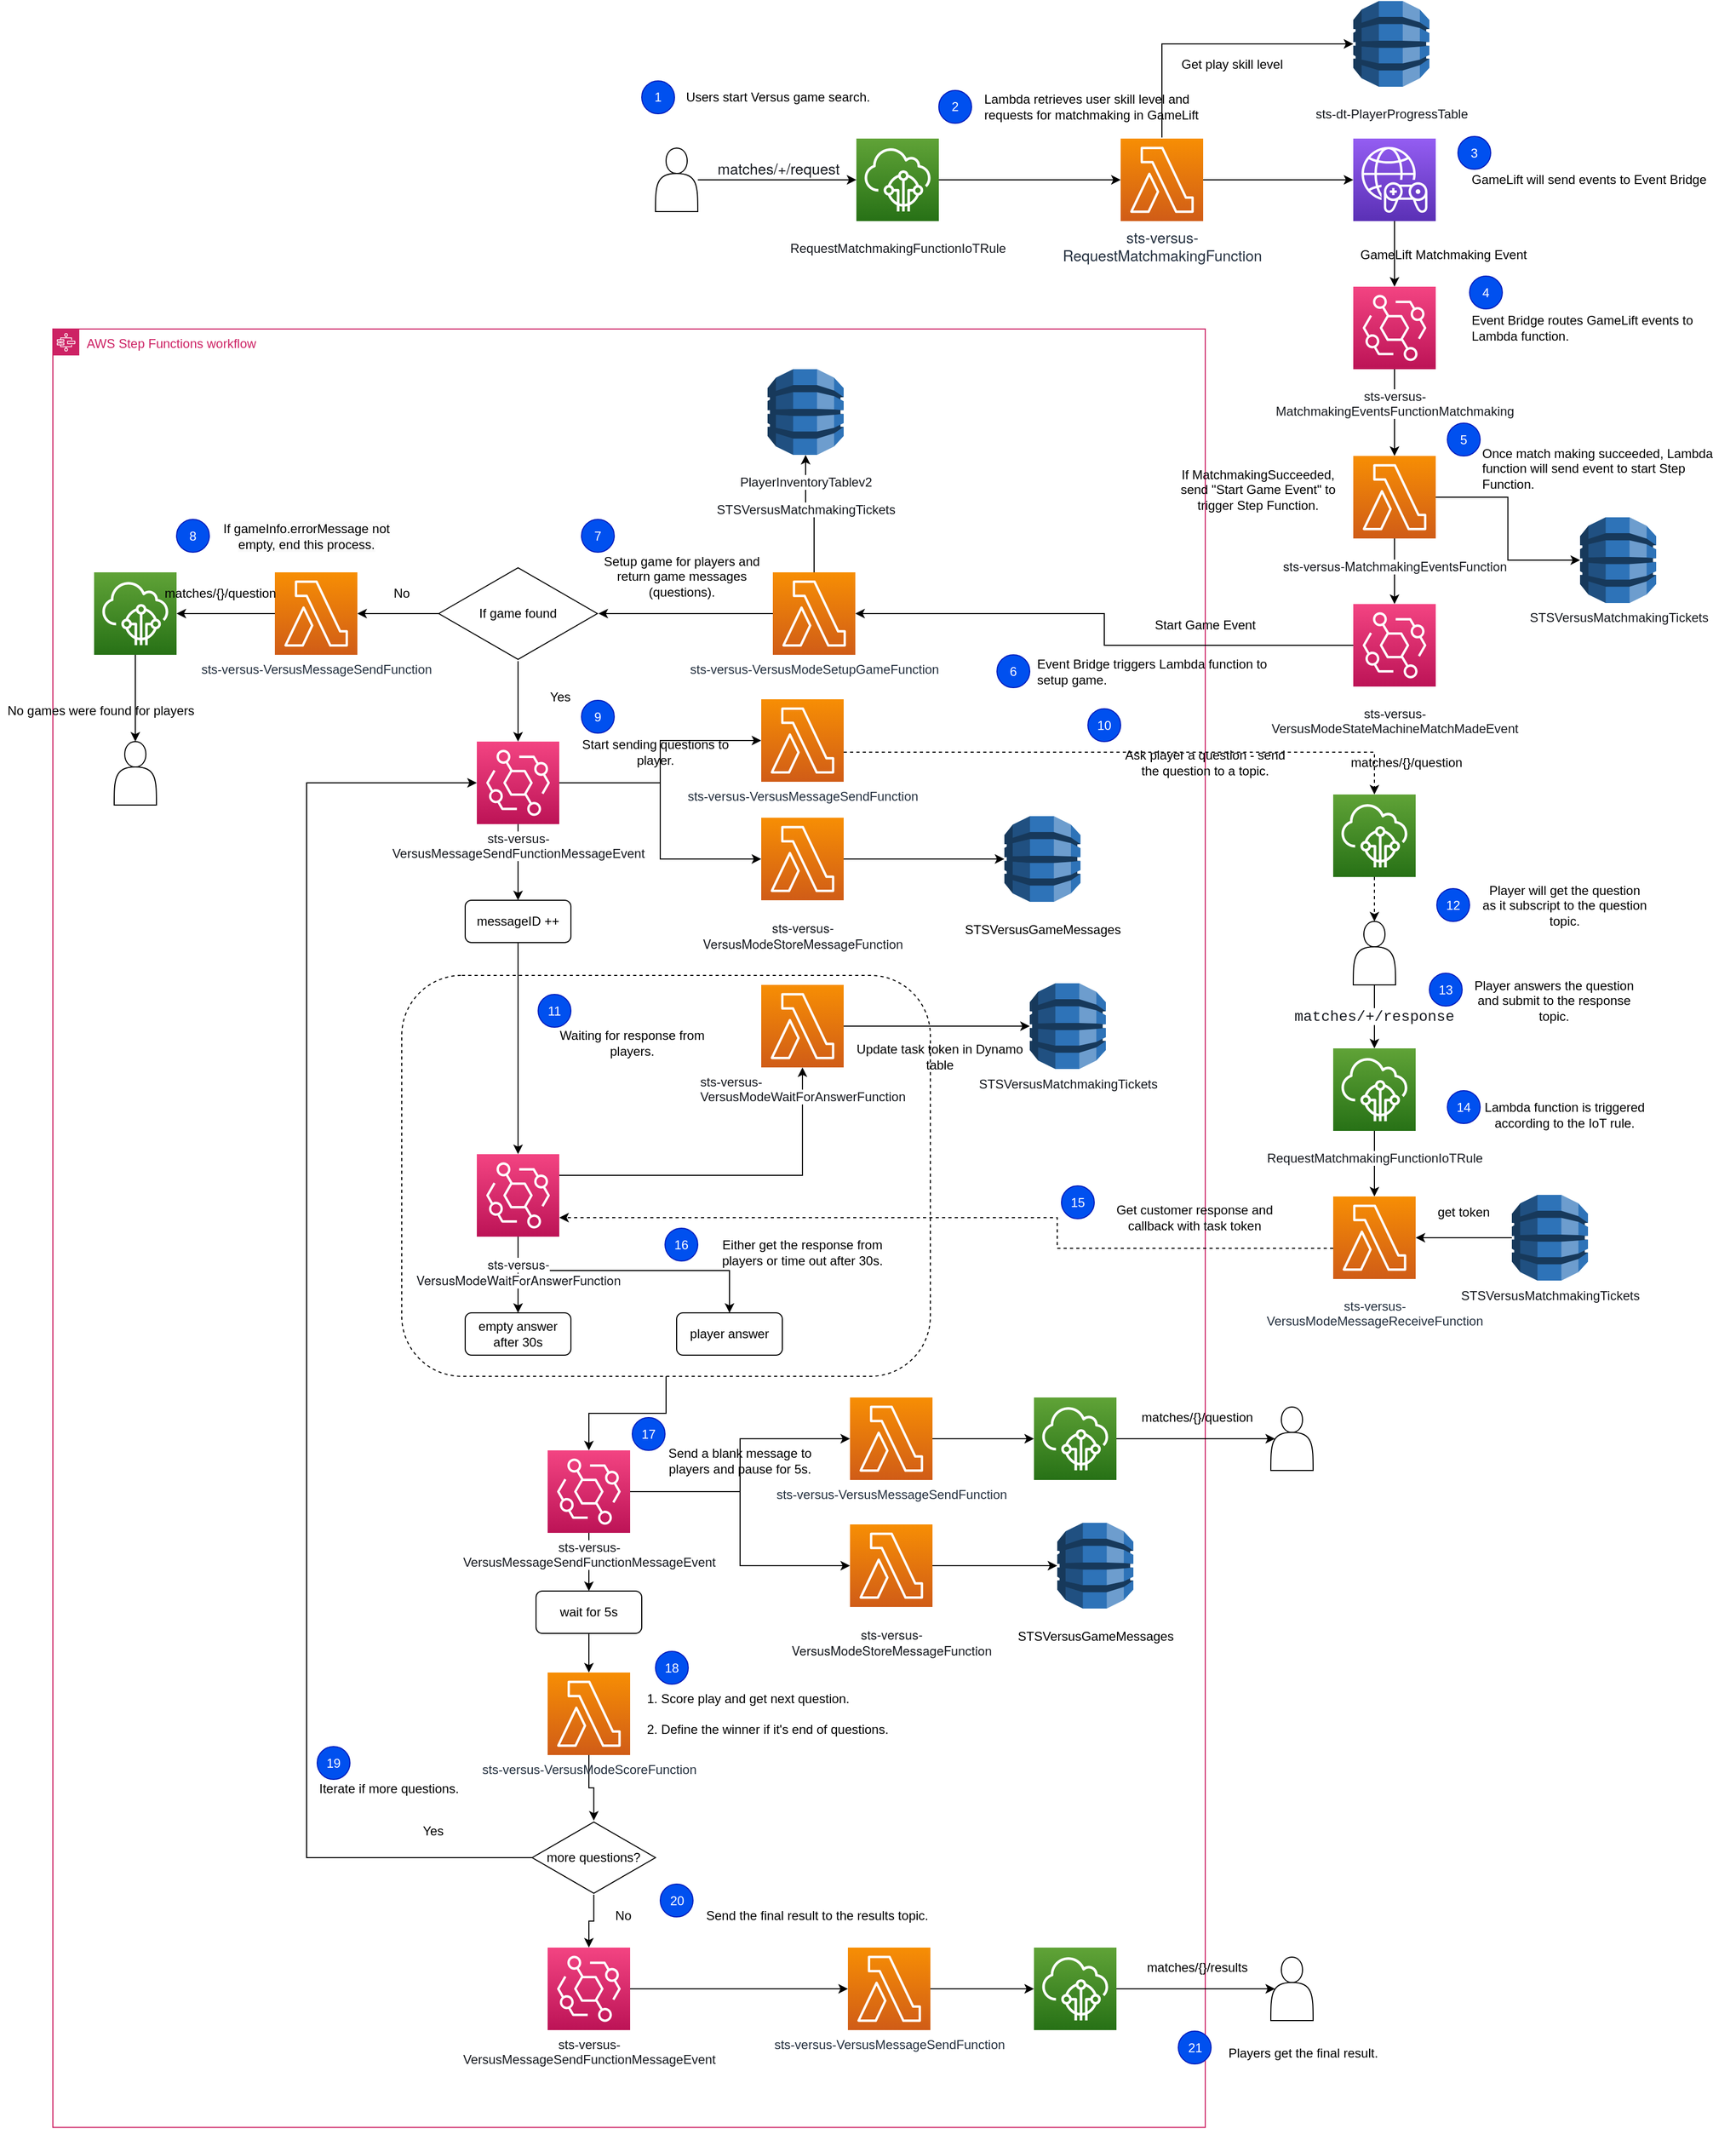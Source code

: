 <mxfile version="21.6.2" type="github">
  <diagram name="Page-1" id="uOr_zUkx91Xk0FfKjDbz">
    <mxGraphModel dx="2226" dy="1869" grid="1" gridSize="10" guides="1" tooltips="1" connect="1" arrows="1" fold="1" page="1" pageScale="1" pageWidth="850" pageHeight="1100" math="0" shadow="0">
      <root>
        <mxCell id="0" />
        <mxCell id="1" parent="0" />
        <mxCell id="zBEEnZxclZa0CEA0O1GA-1" value="AWS Step Functions workflow" style="points=[[0,0],[0.25,0],[0.5,0],[0.75,0],[1,0],[1,0.25],[1,0.5],[1,0.75],[1,1],[0.75,1],[0.5,1],[0.25,1],[0,1],[0,0.75],[0,0.5],[0,0.25]];outlineConnect=0;gradientColor=none;html=1;whiteSpace=wrap;fontSize=12;fontStyle=0;shape=mxgraph.aws4.group;grIcon=mxgraph.aws4.group_aws_step_functions_workflow;strokeColor=#CD2264;fillColor=none;verticalAlign=top;align=left;spacingLeft=30;fontColor=#CD2264;dashed=0;" parent="1" vertex="1">
          <mxGeometry x="-420" y="210" width="1090" height="1700" as="geometry" />
        </mxCell>
        <mxCell id="zBEEnZxclZa0CEA0O1GA-2" style="edgeStyle=orthogonalEdgeStyle;rounded=0;orthogonalLoop=1;jettySize=auto;html=1;" parent="1" source="zBEEnZxclZa0CEA0O1GA-3" target="zBEEnZxclZa0CEA0O1GA-53" edge="1">
          <mxGeometry relative="1" as="geometry" />
        </mxCell>
        <mxCell id="zBEEnZxclZa0CEA0O1GA-3" value="" style="rounded=1;whiteSpace=wrap;html=1;dashed=1;" parent="1" vertex="1">
          <mxGeometry x="-90" y="821" width="500" height="379" as="geometry" />
        </mxCell>
        <mxCell id="zBEEnZxclZa0CEA0O1GA-4" style="edgeStyle=orthogonalEdgeStyle;rounded=0;orthogonalLoop=1;jettySize=auto;html=1;" parent="1" source="zBEEnZxclZa0CEA0O1GA-5" target="zBEEnZxclZa0CEA0O1GA-10" edge="1">
          <mxGeometry relative="1" as="geometry" />
        </mxCell>
        <mxCell id="zBEEnZxclZa0CEA0O1GA-5" value="&lt;p&gt;&lt;span style=&quot;background-color: rgb(255 , 255 , 255)&quot;&gt;&lt;font size=&quot;1&quot; face=&quot;Helvetica&quot;&gt;&lt;span style=&quot;color: rgb(22 , 25 , 31) ; font-size: 12px ; font-style: normal ; font-weight: 400 ; letter-spacing: normal ; text-align: left ; text-indent: 0px ; text-transform: none ; word-spacing: 0px ; white-space: normal ; display: inline ; float: none&quot;&gt;RequestMatchmakingFunctionIoTRule&lt;/span&gt;&lt;/font&gt;&lt;/span&gt;&lt;/p&gt;" style="outlineConnect=0;fontColor=#232F3E;gradientColor=#60A337;gradientDirection=north;fillColor=#277116;strokeColor=#ffffff;dashed=0;verticalLabelPosition=bottom;verticalAlign=top;align=center;html=1;fontSize=12;fontStyle=0;aspect=fixed;shape=mxgraph.aws4.resourceIcon;resIcon=mxgraph.aws4.iot_core;" parent="1" vertex="1">
          <mxGeometry x="340" y="30" width="78" height="78" as="geometry" />
        </mxCell>
        <mxCell id="zBEEnZxclZa0CEA0O1GA-6" style="edgeStyle=orthogonalEdgeStyle;rounded=0;orthogonalLoop=1;jettySize=auto;html=1;" parent="1" source="zBEEnZxclZa0CEA0O1GA-7" target="zBEEnZxclZa0CEA0O1GA-5" edge="1">
          <mxGeometry relative="1" as="geometry" />
        </mxCell>
        <mxCell id="zBEEnZxclZa0CEA0O1GA-7" value="" style="shape=actor;whiteSpace=wrap;html=1;" parent="1" vertex="1">
          <mxGeometry x="150" y="39" width="40" height="60" as="geometry" />
        </mxCell>
        <mxCell id="zBEEnZxclZa0CEA0O1GA-8" style="edgeStyle=orthogonalEdgeStyle;rounded=0;orthogonalLoop=1;jettySize=auto;html=1;" parent="1" source="zBEEnZxclZa0CEA0O1GA-10" target="zBEEnZxclZa0CEA0O1GA-12" edge="1">
          <mxGeometry relative="1" as="geometry" />
        </mxCell>
        <mxCell id="zBEEnZxclZa0CEA0O1GA-9" style="edgeStyle=orthogonalEdgeStyle;rounded=0;orthogonalLoop=1;jettySize=auto;html=1;entryX=0;entryY=0.5;entryDx=0;entryDy=0;entryPerimeter=0;exitX=0.5;exitY=-0.013;exitDx=0;exitDy=0;exitPerimeter=0;" parent="1" source="zBEEnZxclZa0CEA0O1GA-10" target="zBEEnZxclZa0CEA0O1GA-94" edge="1">
          <mxGeometry relative="1" as="geometry" />
        </mxCell>
        <mxCell id="zBEEnZxclZa0CEA0O1GA-10" value="&lt;span style=&quot;box-sizing: border-box ; background-color: rgb(255 , 255 , 255) ; text-decoration: none ; border-spacing: 0px ; caption-side: top ; cursor: auto ; direction: ltr ; display: inline ; empty-cells: show ; font-family: &amp;#34;amazon ember&amp;#34; , &amp;#34;helvetica neue&amp;#34; , &amp;#34;roboto&amp;#34; , &amp;#34;arial&amp;#34; , sans-serif ; font-size: 14px ; font-stretch: normal ; font-style: normal ; font-variant: normal ; font-weight: 400 ; letter-spacing: normal ; list-style: outside none disc ; text-align: left ; text-indent: 0px ; text-shadow: none ; text-transform: none ; transition-property: , , ; visibility: visible ; white-space: normal ; word-spacing: 0px&quot; class=&quot;awsui_link_4c84z_16m2q_93 awsui_variant-secondary_4c84z_16m2q_140 awsui_font-size-body-m_4c84z_16m2q_414&quot;&gt;sts-versus-RequestMatchmakingFunction&lt;/span&gt;" style="outlineConnect=0;fontColor=#232F3E;gradientColor=#F78E04;gradientDirection=north;fillColor=#D05C17;strokeColor=#ffffff;dashed=0;verticalLabelPosition=bottom;verticalAlign=top;align=center;html=1;fontSize=12;fontStyle=0;aspect=fixed;shape=mxgraph.aws4.resourceIcon;resIcon=mxgraph.aws4.lambda;" parent="1" vertex="1">
          <mxGeometry x="590" y="30" width="78" height="78" as="geometry" />
        </mxCell>
        <mxCell id="zBEEnZxclZa0CEA0O1GA-11" style="edgeStyle=orthogonalEdgeStyle;rounded=0;orthogonalLoop=1;jettySize=auto;html=1;" parent="1" source="zBEEnZxclZa0CEA0O1GA-12" target="zBEEnZxclZa0CEA0O1GA-97" edge="1">
          <mxGeometry relative="1" as="geometry" />
        </mxCell>
        <mxCell id="zBEEnZxclZa0CEA0O1GA-12" value="" style="outlineConnect=0;fontColor=#232F3E;gradientColor=#945DF2;gradientDirection=north;fillColor=#5A30B5;strokeColor=#ffffff;dashed=0;verticalLabelPosition=bottom;verticalAlign=top;align=center;html=1;fontSize=12;fontStyle=0;aspect=fixed;shape=mxgraph.aws4.resourceIcon;resIcon=mxgraph.aws4.gamelift;" parent="1" vertex="1">
          <mxGeometry x="810" y="30" width="78" height="78" as="geometry" />
        </mxCell>
        <mxCell id="zBEEnZxclZa0CEA0O1GA-13" value="" style="edgeStyle=orthogonalEdgeStyle;rounded=0;orthogonalLoop=1;jettySize=auto;html=1;" parent="1" source="zBEEnZxclZa0CEA0O1GA-16" target="zBEEnZxclZa0CEA0O1GA-18" edge="1">
          <mxGeometry relative="1" as="geometry" />
        </mxCell>
        <mxCell id="zBEEnZxclZa0CEA0O1GA-14" style="edgeStyle=orthogonalEdgeStyle;rounded=0;orthogonalLoop=1;jettySize=auto;html=1;" parent="1" source="zBEEnZxclZa0CEA0O1GA-16" target="zBEEnZxclZa0CEA0O1GA-22" edge="1">
          <mxGeometry relative="1" as="geometry" />
        </mxCell>
        <mxCell id="zBEEnZxclZa0CEA0O1GA-15" style="edgeStyle=orthogonalEdgeStyle;rounded=0;orthogonalLoop=1;jettySize=auto;html=1;" parent="1" source="zBEEnZxclZa0CEA0O1GA-16" target="zBEEnZxclZa0CEA0O1GA-75" edge="1">
          <mxGeometry relative="1" as="geometry" />
        </mxCell>
        <mxCell id="zBEEnZxclZa0CEA0O1GA-16" value="&lt;span style=&quot;background-color: rgb(255 , 255 , 255)&quot;&gt;&lt;font style=&quot;font-size: 12px&quot; face=&quot;Helvetica&quot;&gt;&lt;span style=&quot;color: rgb(22 , 25 , 31) ; font-style: normal ; font-weight: 400 ; letter-spacing: normal ; text-align: left ; text-indent: 0px ; text-transform: none ; word-spacing: 0px ; white-space: normal ; display: inline ; float: none&quot;&gt;sts-versus-VersusMessageSendFunctionMessageEvent&lt;/span&gt;&lt;/font&gt;&lt;/span&gt;" style="outlineConnect=0;fontColor=#232F3E;gradientColor=#F34482;gradientDirection=north;fillColor=#BC1356;strokeColor=#ffffff;dashed=0;verticalLabelPosition=bottom;verticalAlign=top;align=center;html=1;fontSize=12;fontStyle=0;aspect=fixed;shape=mxgraph.aws4.resourceIcon;resIcon=mxgraph.aws4.eventbridge;" parent="1" vertex="1">
          <mxGeometry x="-19" y="600" width="78" height="78" as="geometry" />
        </mxCell>
        <mxCell id="zBEEnZxclZa0CEA0O1GA-17" style="edgeStyle=orthogonalEdgeStyle;rounded=0;orthogonalLoop=1;jettySize=auto;html=1;dashed=1;" parent="1" source="zBEEnZxclZa0CEA0O1GA-18" target="zBEEnZxclZa0CEA0O1GA-84" edge="1">
          <mxGeometry relative="1" as="geometry">
            <Array as="points">
              <mxPoint x="830" y="610" />
            </Array>
          </mxGeometry>
        </mxCell>
        <mxCell id="zBEEnZxclZa0CEA0O1GA-18" value="sts-versus-VersusMessageSendFunction" style="outlineConnect=0;fontColor=#232F3E;gradientColor=#F78E04;gradientDirection=north;fillColor=#D05C17;strokeColor=#ffffff;dashed=0;verticalLabelPosition=bottom;verticalAlign=top;align=center;html=1;fontSize=12;fontStyle=0;aspect=fixed;shape=mxgraph.aws4.resourceIcon;resIcon=mxgraph.aws4.lambda;" parent="1" vertex="1">
          <mxGeometry x="250" y="560" width="78" height="78" as="geometry" />
        </mxCell>
        <mxCell id="zBEEnZxclZa0CEA0O1GA-19" value="Ask player a question - send the question to a topic." style="text;html=1;strokeColor=none;fillColor=none;align=center;verticalAlign=middle;whiteSpace=wrap;rounded=0;" parent="1" vertex="1">
          <mxGeometry x="590" y="610" width="160" height="20" as="geometry" />
        </mxCell>
        <mxCell id="zBEEnZxclZa0CEA0O1GA-20" value="Setup game for players and return game messages (questions)." style="text;html=1;strokeColor=none;fillColor=none;align=center;verticalAlign=middle;whiteSpace=wrap;rounded=0;" parent="1" vertex="1">
          <mxGeometry x="95" y="434" width="160" height="20" as="geometry" />
        </mxCell>
        <mxCell id="zBEEnZxclZa0CEA0O1GA-21" style="edgeStyle=orthogonalEdgeStyle;rounded=0;orthogonalLoop=1;jettySize=auto;html=1;" parent="1" source="zBEEnZxclZa0CEA0O1GA-22" target="zBEEnZxclZa0CEA0O1GA-26" edge="1">
          <mxGeometry relative="1" as="geometry" />
        </mxCell>
        <mxCell id="zBEEnZxclZa0CEA0O1GA-22" value="messageID ++" style="rounded=1;whiteSpace=wrap;html=1;" parent="1" vertex="1">
          <mxGeometry x="-30" y="750" width="100" height="40" as="geometry" />
        </mxCell>
        <mxCell id="zBEEnZxclZa0CEA0O1GA-23" style="edgeStyle=orthogonalEdgeStyle;rounded=0;orthogonalLoop=1;jettySize=auto;html=1;" parent="1" source="zBEEnZxclZa0CEA0O1GA-26" target="zBEEnZxclZa0CEA0O1GA-28" edge="1">
          <mxGeometry relative="1" as="geometry">
            <Array as="points">
              <mxPoint x="289" y="1010" />
            </Array>
          </mxGeometry>
        </mxCell>
        <mxCell id="zBEEnZxclZa0CEA0O1GA-24" style="edgeStyle=orthogonalEdgeStyle;rounded=0;orthogonalLoop=1;jettySize=auto;html=1;entryX=0.5;entryY=0;entryDx=0;entryDy=0;" parent="1" source="zBEEnZxclZa0CEA0O1GA-26" target="zBEEnZxclZa0CEA0O1GA-49" edge="1">
          <mxGeometry relative="1" as="geometry" />
        </mxCell>
        <mxCell id="zBEEnZxclZa0CEA0O1GA-25" style="edgeStyle=orthogonalEdgeStyle;rounded=0;orthogonalLoop=1;jettySize=auto;html=1;entryX=0.5;entryY=0;entryDx=0;entryDy=0;" parent="1" source="zBEEnZxclZa0CEA0O1GA-26" target="zBEEnZxclZa0CEA0O1GA-48" edge="1">
          <mxGeometry relative="1" as="geometry">
            <Array as="points">
              <mxPoint x="20" y="1100" />
              <mxPoint x="220" y="1100" />
            </Array>
          </mxGeometry>
        </mxCell>
        <mxCell id="zBEEnZxclZa0CEA0O1GA-26" value="&lt;p&gt;&lt;span style=&quot;background-color: rgb(255 , 255 , 255)&quot;&gt;&lt;font style=&quot;font-size: 12px&quot;&gt;&lt;span style=&quot;color: rgb(22 , 25 , 31) ; font-family: &amp;#34;amazon ember&amp;#34; , &amp;#34;helvetica neue&amp;#34; , &amp;#34;roboto&amp;#34; , &amp;#34;arial&amp;#34; , sans-serif ; font-style: normal ; font-weight: 400 ; letter-spacing: normal ; text-align: left ; text-indent: 0px ; text-transform: none ; word-spacing: 0px ; white-space: normal ; display: inline ; float: none&quot;&gt;sts-versus-VersusModeWaitForAnswerFunction&lt;/span&gt;&lt;/font&gt;&lt;/span&gt;&lt;/p&gt;" style="outlineConnect=0;fontColor=#232F3E;gradientColor=#F34482;gradientDirection=north;fillColor=#BC1356;strokeColor=#ffffff;dashed=0;verticalLabelPosition=bottom;verticalAlign=top;align=center;html=1;fontSize=12;fontStyle=0;aspect=fixed;shape=mxgraph.aws4.resourceIcon;resIcon=mxgraph.aws4.eventbridge;" parent="1" vertex="1">
          <mxGeometry x="-19" y="990" width="78" height="78" as="geometry" />
        </mxCell>
        <mxCell id="zBEEnZxclZa0CEA0O1GA-27" style="edgeStyle=orthogonalEdgeStyle;rounded=0;orthogonalLoop=1;jettySize=auto;html=1;entryX=0;entryY=0.5;entryDx=0;entryDy=0;entryPerimeter=0;" parent="1" source="zBEEnZxclZa0CEA0O1GA-28" target="zBEEnZxclZa0CEA0O1GA-87" edge="1">
          <mxGeometry relative="1" as="geometry" />
        </mxCell>
        <mxCell id="zBEEnZxclZa0CEA0O1GA-28" value="&lt;p class=&quot;awsui_root_18wu0_1n6nk_93 awsui_box_18wu0_1n6nk_207 awsui_h3-variant_18wu0_1n6nk_211 awsui_p-horizontal-s_18wu0_1n6nk_612 awsui_p-vertical-n_18wu0_1n6nk_511 awsui_color-default_18wu0_1n6nk_207 awsui_font-size-default_18wu0_1n6nk_223 awsui_font-weight-default_18wu0_1n6nk_263&quot; style=&quot;color: rgb(22 , 25 , 31) ; margin: 0px ; text-decoration: none ; letter-spacing: normal ; font-style: normal ; text-align: left ; text-indent: 0px ; text-transform: none ; word-spacing: 0px ; white-space: normal&quot;&gt;&lt;span style=&quot;background-color: rgb(255 , 255 , 255)&quot;&gt;&lt;font style=&quot;font-size: 12px&quot; face=&quot;Helvetica&quot;&gt;sts-versus-VersusModeWaitForAnswerFunction&lt;/font&gt;&lt;/span&gt;&lt;/p&gt;" style="outlineConnect=0;fontColor=#232F3E;gradientColor=#F78E04;gradientDirection=north;fillColor=#D05C17;strokeColor=#ffffff;dashed=0;verticalLabelPosition=bottom;verticalAlign=top;align=center;html=1;fontSize=12;fontStyle=0;aspect=fixed;shape=mxgraph.aws4.resourceIcon;resIcon=mxgraph.aws4.lambda;" parent="1" vertex="1">
          <mxGeometry x="250" y="830" width="78" height="78" as="geometry" />
        </mxCell>
        <mxCell id="zBEEnZxclZa0CEA0O1GA-29" value="&lt;span style=&quot;color: rgb(22 , 25 , 31) ; font-family: &amp;#34;amazon ember&amp;#34; , &amp;#34;helvetica neue&amp;#34; , &amp;#34;roboto&amp;#34; , &amp;#34;arial&amp;#34; , sans-serif ; font-size: 14px ; font-style: normal ; font-weight: 400 ; letter-spacing: normal ; text-align: left ; text-indent: 0px ; text-transform: none ; word-spacing: 0px ; white-space: nowrap ; background-color: rgb(255 , 255 , 255) ; display: inline ; float: none&quot;&gt;matches/+/request&lt;/span&gt;" style="text;html=1;align=center;verticalAlign=middle;resizable=0;points=[];autosize=1;" parent="1" vertex="1">
          <mxGeometry x="196" y="48" width="140" height="20" as="geometry" />
        </mxCell>
        <mxCell id="zBEEnZxclZa0CEA0O1GA-30" value="If MatchmakingSucceeded, send &quot;Start Game Event&quot; to trigger Step Function." style="text;html=1;strokeColor=none;fillColor=none;align=center;verticalAlign=middle;whiteSpace=wrap;rounded=0;" parent="1" vertex="1">
          <mxGeometry x="640" y="352" width="160" height="20" as="geometry" />
        </mxCell>
        <mxCell id="zBEEnZxclZa0CEA0O1GA-31" style="edgeStyle=orthogonalEdgeStyle;rounded=0;orthogonalLoop=1;jettySize=auto;html=1;" parent="1" source="zBEEnZxclZa0CEA0O1GA-32" target="zBEEnZxclZa0CEA0O1GA-72" edge="1">
          <mxGeometry relative="1" as="geometry" />
        </mxCell>
        <mxCell id="iAxqPEgfbx7Ue0V2KMp6-3" style="edgeStyle=orthogonalEdgeStyle;rounded=0;orthogonalLoop=1;jettySize=auto;html=1;" edge="1" parent="1" source="zBEEnZxclZa0CEA0O1GA-32" target="iAxqPEgfbx7Ue0V2KMp6-2">
          <mxGeometry relative="1" as="geometry" />
        </mxCell>
        <mxCell id="zBEEnZxclZa0CEA0O1GA-32" value="&lt;p&gt;&lt;span style=&quot;background-color: rgb(255 , 255 , 255)&quot;&gt;&lt;font style=&quot;font-size: 12px&quot;&gt;&lt;span style=&quot;color: rgb(22 , 25 , 31) ; font-family: &amp;#34;amazon ember&amp;#34; , &amp;#34;helvetica neue&amp;#34; , &amp;#34;roboto&amp;#34; , &amp;#34;arial&amp;#34; , sans-serif ; font-style: normal ; font-weight: 400 ; letter-spacing: normal ; text-align: left ; text-indent: 0px ; text-transform: none ; word-spacing: 0px ; white-space: nowrap ; display: inline ; float: none&quot;&gt;sts-versus-MatchmakingEventsFunction&lt;/span&gt;&lt;/font&gt;&lt;/span&gt;&lt;/p&gt;" style="outlineConnect=0;fontColor=#232F3E;gradientColor=#F78E04;gradientDirection=north;fillColor=#D05C17;strokeColor=#ffffff;dashed=0;verticalLabelPosition=bottom;verticalAlign=top;align=center;html=1;fontSize=12;fontStyle=0;aspect=fixed;shape=mxgraph.aws4.resourceIcon;resIcon=mxgraph.aws4.lambda;" parent="1" vertex="1">
          <mxGeometry x="810" y="330" width="78" height="78" as="geometry" />
        </mxCell>
        <mxCell id="zBEEnZxclZa0CEA0O1GA-33" style="edgeStyle=orthogonalEdgeStyle;rounded=0;orthogonalLoop=1;jettySize=auto;html=1;entryX=1.007;entryY=0.5;entryDx=0;entryDy=0;entryPerimeter=0;" parent="1" source="zBEEnZxclZa0CEA0O1GA-35" target="zBEEnZxclZa0CEA0O1GA-38" edge="1">
          <mxGeometry relative="1" as="geometry" />
        </mxCell>
        <mxCell id="zBEEnZxclZa0CEA0O1GA-34" style="edgeStyle=orthogonalEdgeStyle;rounded=0;orthogonalLoop=1;jettySize=auto;html=1;" parent="1" source="zBEEnZxclZa0CEA0O1GA-35" target="zBEEnZxclZa0CEA0O1GA-120" edge="1">
          <mxGeometry relative="1" as="geometry" />
        </mxCell>
        <mxCell id="zBEEnZxclZa0CEA0O1GA-35" value="sts-versus-VersusModeSetupGameFunction" style="outlineConnect=0;fontColor=#232F3E;gradientColor=#F78E04;gradientDirection=north;fillColor=#D05C17;strokeColor=#ffffff;dashed=0;verticalLabelPosition=bottom;verticalAlign=top;align=center;html=1;fontSize=12;fontStyle=0;aspect=fixed;shape=mxgraph.aws4.resourceIcon;resIcon=mxgraph.aws4.lambda;" parent="1" vertex="1">
          <mxGeometry x="261" y="440" width="78" height="78" as="geometry" />
        </mxCell>
        <mxCell id="zBEEnZxclZa0CEA0O1GA-36" style="edgeStyle=orthogonalEdgeStyle;rounded=0;orthogonalLoop=1;jettySize=auto;html=1;" parent="1" source="zBEEnZxclZa0CEA0O1GA-38" edge="1">
          <mxGeometry relative="1" as="geometry">
            <mxPoint x="20" y="600" as="targetPoint" />
          </mxGeometry>
        </mxCell>
        <mxCell id="zBEEnZxclZa0CEA0O1GA-37" style="edgeStyle=orthogonalEdgeStyle;rounded=0;orthogonalLoop=1;jettySize=auto;html=1;" parent="1" source="zBEEnZxclZa0CEA0O1GA-38" target="zBEEnZxclZa0CEA0O1GA-102" edge="1">
          <mxGeometry relative="1" as="geometry" />
        </mxCell>
        <mxCell id="zBEEnZxclZa0CEA0O1GA-38" value="If game found" style="html=1;whiteSpace=wrap;aspect=fixed;shape=isoRectangle;" parent="1" vertex="1">
          <mxGeometry x="-55" y="434" width="150" height="90" as="geometry" />
        </mxCell>
        <mxCell id="zBEEnZxclZa0CEA0O1GA-39" style="edgeStyle=orthogonalEdgeStyle;rounded=0;orthogonalLoop=1;jettySize=auto;html=1;" parent="1" source="zBEEnZxclZa0CEA0O1GA-40" target="zBEEnZxclZa0CEA0O1GA-42" edge="1">
          <mxGeometry relative="1" as="geometry" />
        </mxCell>
        <mxCell id="zBEEnZxclZa0CEA0O1GA-40" value="" style="shape=actor;whiteSpace=wrap;html=1;" parent="1" vertex="1">
          <mxGeometry x="810" y="770" width="40" height="60" as="geometry" />
        </mxCell>
        <mxCell id="zBEEnZxclZa0CEA0O1GA-41" style="edgeStyle=orthogonalEdgeStyle;rounded=0;orthogonalLoop=1;jettySize=auto;html=1;" parent="1" source="zBEEnZxclZa0CEA0O1GA-42" target="zBEEnZxclZa0CEA0O1GA-45" edge="1">
          <mxGeometry relative="1" as="geometry" />
        </mxCell>
        <mxCell id="zBEEnZxclZa0CEA0O1GA-42" value="&lt;p&gt;&lt;span style=&quot;background-color: rgb(255 , 255 , 255)&quot;&gt;&lt;font size=&quot;1&quot; face=&quot;Helvetica&quot;&gt;&lt;span style=&quot;color: rgb(22 , 25 , 31) ; font-size: 12px ; font-style: normal ; font-weight: 400 ; letter-spacing: normal ; text-align: left ; text-indent: 0px ; text-transform: none ; word-spacing: 0px ; white-space: normal ; display: inline ; float: none&quot;&gt;RequestMatchmakingFunctionIoTRule&lt;/span&gt;&lt;/font&gt;&lt;/span&gt;&lt;/p&gt;" style="outlineConnect=0;fontColor=#232F3E;gradientColor=#60A337;gradientDirection=north;fillColor=#277116;strokeColor=#ffffff;dashed=0;verticalLabelPosition=bottom;verticalAlign=top;align=center;html=1;fontSize=12;fontStyle=0;aspect=fixed;shape=mxgraph.aws4.resourceIcon;resIcon=mxgraph.aws4.iot_core;" parent="1" vertex="1">
          <mxGeometry x="791" y="890" width="78" height="78" as="geometry" />
        </mxCell>
        <mxCell id="zBEEnZxclZa0CEA0O1GA-43" value="&lt;span style=&quot;color: rgb(22 , 25 , 31) ; font-family: &amp;#34;monaco&amp;#34; , &amp;#34;menlo&amp;#34; , &amp;#34;consolas&amp;#34; , &amp;#34;courier prime&amp;#34; , &amp;#34;courier&amp;#34; , &amp;#34;courier new&amp;#34; , monospace ; font-size: 14px ; font-style: normal ; font-weight: 400 ; letter-spacing: normal ; text-align: left ; text-indent: 0px ; text-transform: none ; word-spacing: 0px ; white-space: normal ; background-color: rgb(255 , 255 , 255) ; display: inline ; float: none&quot;&gt;matches/+/response&lt;/span&gt;" style="text;html=1;strokeColor=none;fillColor=none;align=center;verticalAlign=middle;whiteSpace=wrap;rounded=0;dashed=1;" parent="1" vertex="1">
          <mxGeometry x="750" y="850" width="160" height="20" as="geometry" />
        </mxCell>
        <mxCell id="zBEEnZxclZa0CEA0O1GA-44" style="edgeStyle=orthogonalEdgeStyle;rounded=0;orthogonalLoop=1;jettySize=auto;html=1;dashed=1;" parent="1" source="zBEEnZxclZa0CEA0O1GA-45" target="zBEEnZxclZa0CEA0O1GA-26" edge="1">
          <mxGeometry relative="1" as="geometry">
            <Array as="points">
              <mxPoint x="530" y="1079" />
              <mxPoint x="530" y="1050" />
            </Array>
          </mxGeometry>
        </mxCell>
        <mxCell id="zBEEnZxclZa0CEA0O1GA-45" value="&lt;p&gt;&lt;font style=&quot;font-size: 12px&quot; face=&quot;Helvetica&quot;&gt;&lt;span style=&quot;box-sizing: border-box ; background-color: rgb(255 , 255 , 255) ; border-spacing: 0px ; caption-side: top ; cursor: auto ; direction: ltr ; display: inline ; empty-cells: show ; font-stretch: normal ; font-style: normal ; font-variant: normal ; font-weight: 400 ; letter-spacing: normal ; list-style: outside ; text-align: left ; text-indent: 0px ; text-shadow: none ; text-transform: none ; transition-property: , , ; visibility: visible ; white-space: normal ; word-spacing: 0px&quot; class=&quot;awsui_link_4c84z_16m2q_93 awsui_variant-secondary_4c84z_16m2q_140 awsui_font-size-body-m_4c84z_16m2q_414&quot;&gt;sts-versus-VersusModeMessageReceiveFunction&lt;/span&gt;&lt;/font&gt;&lt;/p&gt;" style="outlineConnect=0;fontColor=#232F3E;gradientColor=#F78E04;gradientDirection=north;fillColor=#D05C17;strokeColor=#ffffff;dashed=0;verticalLabelPosition=bottom;verticalAlign=top;align=center;html=1;fontSize=12;fontStyle=0;aspect=fixed;shape=mxgraph.aws4.resourceIcon;resIcon=mxgraph.aws4.lambda;" parent="1" vertex="1">
          <mxGeometry x="791" y="1030" width="78" height="78" as="geometry" />
        </mxCell>
        <mxCell id="zBEEnZxclZa0CEA0O1GA-46" value="&lt;p&gt;Update task token in Dynamo table&lt;/p&gt;" style="text;html=1;strokeColor=none;fillColor=none;align=center;verticalAlign=middle;whiteSpace=wrap;rounded=0;" parent="1" vertex="1">
          <mxGeometry x="339" y="888" width="160" height="20" as="geometry" />
        </mxCell>
        <mxCell id="zBEEnZxclZa0CEA0O1GA-47" value="Get customer response and callback with task token" style="text;html=1;strokeColor=none;fillColor=none;align=center;verticalAlign=middle;whiteSpace=wrap;rounded=0;" parent="1" vertex="1">
          <mxGeometry x="580" y="1040" width="160" height="20" as="geometry" />
        </mxCell>
        <mxCell id="zBEEnZxclZa0CEA0O1GA-48" value="player answer" style="rounded=1;whiteSpace=wrap;html=1;" parent="1" vertex="1">
          <mxGeometry x="170" y="1140" width="100" height="40" as="geometry" />
        </mxCell>
        <mxCell id="zBEEnZxclZa0CEA0O1GA-49" value="empty answer after 30s" style="rounded=1;whiteSpace=wrap;html=1;" parent="1" vertex="1">
          <mxGeometry x="-30" y="1140" width="100" height="40" as="geometry" />
        </mxCell>
        <mxCell id="zBEEnZxclZa0CEA0O1GA-50" style="edgeStyle=orthogonalEdgeStyle;rounded=0;orthogonalLoop=1;jettySize=auto;html=1;" parent="1" source="zBEEnZxclZa0CEA0O1GA-53" target="zBEEnZxclZa0CEA0O1GA-55" edge="1">
          <mxGeometry relative="1" as="geometry" />
        </mxCell>
        <mxCell id="zBEEnZxclZa0CEA0O1GA-51" style="edgeStyle=orthogonalEdgeStyle;rounded=0;orthogonalLoop=1;jettySize=auto;html=1;entryX=0.5;entryY=0;entryDx=0;entryDy=0;" parent="1" source="zBEEnZxclZa0CEA0O1GA-53" target="zBEEnZxclZa0CEA0O1GA-58" edge="1">
          <mxGeometry relative="1" as="geometry" />
        </mxCell>
        <mxCell id="zBEEnZxclZa0CEA0O1GA-52" style="edgeStyle=orthogonalEdgeStyle;rounded=0;orthogonalLoop=1;jettySize=auto;html=1;" parent="1" source="zBEEnZxclZa0CEA0O1GA-53" target="zBEEnZxclZa0CEA0O1GA-77" edge="1">
          <mxGeometry relative="1" as="geometry" />
        </mxCell>
        <mxCell id="zBEEnZxclZa0CEA0O1GA-53" value="&lt;span style=&quot;background-color: rgb(255 , 255 , 255)&quot;&gt;&lt;font style=&quot;font-size: 12px&quot; face=&quot;Helvetica&quot;&gt;&lt;span style=&quot;color: rgb(22 , 25 , 31) ; font-style: normal ; font-weight: 400 ; letter-spacing: normal ; text-align: left ; text-indent: 0px ; text-transform: none ; word-spacing: 0px ; white-space: normal ; display: inline ; float: none&quot;&gt;sts-versus-VersusMessageSendFunctionMessageEvent&lt;/span&gt;&lt;/font&gt;&lt;/span&gt;" style="outlineConnect=0;fontColor=#232F3E;gradientColor=#F34482;gradientDirection=north;fillColor=#BC1356;strokeColor=#ffffff;dashed=0;verticalLabelPosition=bottom;verticalAlign=top;align=center;html=1;fontSize=12;fontStyle=0;aspect=fixed;shape=mxgraph.aws4.resourceIcon;resIcon=mxgraph.aws4.eventbridge;" parent="1" vertex="1">
          <mxGeometry x="48" y="1270" width="78" height="78" as="geometry" />
        </mxCell>
        <mxCell id="zBEEnZxclZa0CEA0O1GA-54" style="edgeStyle=orthogonalEdgeStyle;rounded=0;orthogonalLoop=1;jettySize=auto;html=1;" parent="1" source="zBEEnZxclZa0CEA0O1GA-55" target="zBEEnZxclZa0CEA0O1GA-80" edge="1">
          <mxGeometry relative="1" as="geometry" />
        </mxCell>
        <mxCell id="zBEEnZxclZa0CEA0O1GA-55" value="sts-versus-VersusMessageSendFunction" style="outlineConnect=0;fontColor=#232F3E;gradientColor=#F78E04;gradientDirection=north;fillColor=#D05C17;strokeColor=#ffffff;dashed=0;verticalLabelPosition=bottom;verticalAlign=top;align=center;html=1;fontSize=12;fontStyle=0;aspect=fixed;shape=mxgraph.aws4.resourceIcon;resIcon=mxgraph.aws4.lambda;" parent="1" vertex="1">
          <mxGeometry x="334" y="1220" width="78" height="78" as="geometry" />
        </mxCell>
        <mxCell id="zBEEnZxclZa0CEA0O1GA-56" value="Send a blank message to players and pause for 5s." style="text;html=1;strokeColor=none;fillColor=none;align=center;verticalAlign=middle;whiteSpace=wrap;rounded=0;" parent="1" vertex="1">
          <mxGeometry x="150" y="1270" width="160" height="20" as="geometry" />
        </mxCell>
        <mxCell id="zBEEnZxclZa0CEA0O1GA-57" style="edgeStyle=orthogonalEdgeStyle;rounded=0;orthogonalLoop=1;jettySize=auto;html=1;" parent="1" source="zBEEnZxclZa0CEA0O1GA-58" target="zBEEnZxclZa0CEA0O1GA-60" edge="1">
          <mxGeometry relative="1" as="geometry" />
        </mxCell>
        <mxCell id="zBEEnZxclZa0CEA0O1GA-58" value="wait for 5s" style="rounded=1;whiteSpace=wrap;html=1;" parent="1" vertex="1">
          <mxGeometry x="37" y="1403" width="100" height="40" as="geometry" />
        </mxCell>
        <mxCell id="zBEEnZxclZa0CEA0O1GA-59" style="edgeStyle=orthogonalEdgeStyle;rounded=0;orthogonalLoop=1;jettySize=auto;html=1;" parent="1" source="zBEEnZxclZa0CEA0O1GA-60" target="zBEEnZxclZa0CEA0O1GA-64" edge="1">
          <mxGeometry relative="1" as="geometry" />
        </mxCell>
        <mxCell id="zBEEnZxclZa0CEA0O1GA-60" value="sts-versus-VersusModeScoreFunction" style="outlineConnect=0;fontColor=#232F3E;gradientColor=#F78E04;gradientDirection=north;fillColor=#D05C17;strokeColor=#ffffff;dashed=0;verticalLabelPosition=bottom;verticalAlign=top;align=center;html=1;fontSize=12;fontStyle=0;aspect=fixed;shape=mxgraph.aws4.resourceIcon;resIcon=mxgraph.aws4.lambda;" parent="1" vertex="1">
          <mxGeometry x="48" y="1480" width="78" height="78" as="geometry" />
        </mxCell>
        <mxCell id="zBEEnZxclZa0CEA0O1GA-61" value="&lt;div align=&quot;left&quot;&gt;1. Score play and get next question.&lt;br&gt;&lt;br&gt;&lt;/div&gt;&lt;div align=&quot;left&quot;&gt;2. Define the winner if it&#39;s end of questions.&lt;/div&gt;" style="text;html=1;strokeColor=none;fillColor=none;align=left;verticalAlign=middle;whiteSpace=wrap;rounded=0;" parent="1" vertex="1">
          <mxGeometry x="140" y="1509" width="240" height="20" as="geometry" />
        </mxCell>
        <mxCell id="zBEEnZxclZa0CEA0O1GA-62" style="edgeStyle=orthogonalEdgeStyle;rounded=0;orthogonalLoop=1;jettySize=auto;html=1;" parent="1" source="zBEEnZxclZa0CEA0O1GA-64" target="zBEEnZxclZa0CEA0O1GA-16" edge="1">
          <mxGeometry relative="1" as="geometry">
            <mxPoint x="-170" y="1010" as="targetPoint" />
            <Array as="points">
              <mxPoint x="-180" y="1655" />
              <mxPoint x="-180" y="639" />
            </Array>
          </mxGeometry>
        </mxCell>
        <mxCell id="zBEEnZxclZa0CEA0O1GA-63" style="edgeStyle=orthogonalEdgeStyle;rounded=0;orthogonalLoop=1;jettySize=auto;html=1;" parent="1" source="zBEEnZxclZa0CEA0O1GA-64" target="zBEEnZxclZa0CEA0O1GA-67" edge="1">
          <mxGeometry relative="1" as="geometry" />
        </mxCell>
        <mxCell id="zBEEnZxclZa0CEA0O1GA-64" value="more questions?" style="html=1;whiteSpace=wrap;aspect=fixed;shape=isoRectangle;" parent="1" vertex="1">
          <mxGeometry x="33.33" y="1620" width="116.67" height="70" as="geometry" />
        </mxCell>
        <mxCell id="zBEEnZxclZa0CEA0O1GA-65" value="Yes" style="text;html=1;strokeColor=none;fillColor=none;align=left;verticalAlign=middle;whiteSpace=wrap;rounded=0;" parent="1" vertex="1">
          <mxGeometry x="-72.5" y="1620" width="52.5" height="20" as="geometry" />
        </mxCell>
        <mxCell id="zBEEnZxclZa0CEA0O1GA-66" style="edgeStyle=orthogonalEdgeStyle;rounded=0;orthogonalLoop=1;jettySize=auto;html=1;" parent="1" source="zBEEnZxclZa0CEA0O1GA-67" target="zBEEnZxclZa0CEA0O1GA-70" edge="1">
          <mxGeometry relative="1" as="geometry" />
        </mxCell>
        <mxCell id="zBEEnZxclZa0CEA0O1GA-67" value="&lt;span style=&quot;background-color: rgb(255 , 255 , 255)&quot;&gt;&lt;font style=&quot;font-size: 12px&quot; face=&quot;Helvetica&quot;&gt;&lt;span style=&quot;color: rgb(22 , 25 , 31) ; font-style: normal ; font-weight: 400 ; letter-spacing: normal ; text-align: left ; text-indent: 0px ; text-transform: none ; word-spacing: 0px ; white-space: normal ; display: inline ; float: none&quot;&gt;sts-versus-VersusMessageSendFunctionMessageEvent&lt;/span&gt;&lt;/font&gt;&lt;/span&gt;" style="outlineConnect=0;fontColor=#232F3E;gradientColor=#F34482;gradientDirection=north;fillColor=#BC1356;strokeColor=#ffffff;dashed=0;verticalLabelPosition=bottom;verticalAlign=top;align=center;html=1;fontSize=12;fontStyle=0;aspect=fixed;shape=mxgraph.aws4.resourceIcon;resIcon=mxgraph.aws4.eventbridge;" parent="1" vertex="1">
          <mxGeometry x="48" y="1740" width="78" height="78" as="geometry" />
        </mxCell>
        <mxCell id="zBEEnZxclZa0CEA0O1GA-68" value="No" style="text;html=1;strokeColor=none;fillColor=none;align=left;verticalAlign=middle;whiteSpace=wrap;rounded=0;" parent="1" vertex="1">
          <mxGeometry x="110" y="1700" width="52.5" height="20" as="geometry" />
        </mxCell>
        <mxCell id="zBEEnZxclZa0CEA0O1GA-69" style="edgeStyle=orthogonalEdgeStyle;rounded=0;orthogonalLoop=1;jettySize=auto;html=1;" parent="1" source="zBEEnZxclZa0CEA0O1GA-70" target="zBEEnZxclZa0CEA0O1GA-92" edge="1">
          <mxGeometry relative="1" as="geometry" />
        </mxCell>
        <mxCell id="zBEEnZxclZa0CEA0O1GA-70" value="sts-versus-VersusMessageSendFunction" style="outlineConnect=0;fontColor=#232F3E;gradientColor=#F78E04;gradientDirection=north;fillColor=#D05C17;strokeColor=#ffffff;dashed=0;verticalLabelPosition=bottom;verticalAlign=top;align=center;html=1;fontSize=12;fontStyle=0;aspect=fixed;shape=mxgraph.aws4.resourceIcon;resIcon=mxgraph.aws4.lambda;" parent="1" vertex="1">
          <mxGeometry x="332" y="1740" width="78" height="78" as="geometry" />
        </mxCell>
        <mxCell id="zBEEnZxclZa0CEA0O1GA-71" style="edgeStyle=orthogonalEdgeStyle;rounded=0;orthogonalLoop=1;jettySize=auto;html=1;" parent="1" source="zBEEnZxclZa0CEA0O1GA-72" target="zBEEnZxclZa0CEA0O1GA-35" edge="1">
          <mxGeometry relative="1" as="geometry" />
        </mxCell>
        <mxCell id="zBEEnZxclZa0CEA0O1GA-72" value="&lt;p&gt;&lt;font style=&quot;font-size: 12px&quot; face=&quot;Helvetica&quot;&gt;&lt;span style=&quot;color: rgb(22 , 25 , 31) ; font-style: normal ; font-weight: 400 ; letter-spacing: normal ; text-align: left ; text-indent: 0px ; text-transform: none ; word-spacing: 0px ; white-space: normal ; background-color: rgb(255 , 255 , 255) ; display: inline ; float: none&quot;&gt;sts-versus-VersusModeStateMachineMatchMadeEvent&lt;/span&gt;&lt;/font&gt;&lt;/p&gt;" style="outlineConnect=0;fontColor=#232F3E;gradientColor=#F34482;gradientDirection=north;fillColor=#BC1356;strokeColor=#ffffff;dashed=0;verticalLabelPosition=bottom;verticalAlign=top;align=center;html=1;fontSize=12;fontStyle=0;aspect=fixed;shape=mxgraph.aws4.resourceIcon;resIcon=mxgraph.aws4.eventbridge;" parent="1" vertex="1">
          <mxGeometry x="810" y="470" width="78" height="78" as="geometry" />
        </mxCell>
        <mxCell id="zBEEnZxclZa0CEA0O1GA-73" value="Start Game Event" style="text;html=1;strokeColor=none;fillColor=none;align=center;verticalAlign=middle;whiteSpace=wrap;rounded=0;" parent="1" vertex="1">
          <mxGeometry x="590" y="480" width="160" height="20" as="geometry" />
        </mxCell>
        <mxCell id="zBEEnZxclZa0CEA0O1GA-74" style="edgeStyle=orthogonalEdgeStyle;rounded=0;orthogonalLoop=1;jettySize=auto;html=1;" parent="1" source="zBEEnZxclZa0CEA0O1GA-75" target="zBEEnZxclZa0CEA0O1GA-86" edge="1">
          <mxGeometry relative="1" as="geometry" />
        </mxCell>
        <mxCell id="zBEEnZxclZa0CEA0O1GA-75" value="&lt;p&gt;&lt;font style=&quot;font-size: 12px&quot;&gt;&lt;span style=&quot;color: rgb(22 , 25 , 31) ; font-family: &amp;#34;amazon ember&amp;#34; , &amp;#34;helvetica neue&amp;#34; , &amp;#34;roboto&amp;#34; , &amp;#34;arial&amp;#34; , sans-serif ; font-style: normal ; font-weight: 400 ; letter-spacing: normal ; text-align: left ; text-indent: 0px ; text-transform: none ; word-spacing: 0px ; white-space: normal ; background-color: rgb(255 , 255 , 255) ; display: inline ; float: none&quot;&gt;sts-versus-VersusModeStoreMessageFunction&lt;/span&gt;&lt;/font&gt;&lt;/p&gt;" style="outlineConnect=0;fontColor=#232F3E;gradientColor=#F78E04;gradientDirection=north;fillColor=#D05C17;strokeColor=#ffffff;dashed=0;verticalLabelPosition=bottom;verticalAlign=top;align=center;html=1;fontSize=12;fontStyle=0;aspect=fixed;shape=mxgraph.aws4.resourceIcon;resIcon=mxgraph.aws4.lambda;" parent="1" vertex="1">
          <mxGeometry x="250" y="672" width="78" height="78" as="geometry" />
        </mxCell>
        <mxCell id="zBEEnZxclZa0CEA0O1GA-76" style="edgeStyle=orthogonalEdgeStyle;rounded=0;orthogonalLoop=1;jettySize=auto;html=1;entryX=0;entryY=0.5;entryDx=0;entryDy=0;entryPerimeter=0;" parent="1" source="zBEEnZxclZa0CEA0O1GA-77" target="zBEEnZxclZa0CEA0O1GA-78" edge="1">
          <mxGeometry relative="1" as="geometry" />
        </mxCell>
        <mxCell id="zBEEnZxclZa0CEA0O1GA-77" value="&lt;p&gt;&lt;font style=&quot;font-size: 12px&quot;&gt;&lt;span style=&quot;color: rgb(22 , 25 , 31) ; font-family: &amp;#34;amazon ember&amp;#34; , &amp;#34;helvetica neue&amp;#34; , &amp;#34;roboto&amp;#34; , &amp;#34;arial&amp;#34; , sans-serif ; font-style: normal ; font-weight: 400 ; letter-spacing: normal ; text-align: left ; text-indent: 0px ; text-transform: none ; word-spacing: 0px ; white-space: normal ; background-color: rgb(255 , 255 , 255) ; display: inline ; float: none&quot;&gt;sts-versus-VersusModeStoreMessageFunction&lt;/span&gt;&lt;/font&gt;&lt;/p&gt;" style="outlineConnect=0;fontColor=#232F3E;gradientColor=#F78E04;gradientDirection=north;fillColor=#D05C17;strokeColor=#ffffff;dashed=0;verticalLabelPosition=bottom;verticalAlign=top;align=center;html=1;fontSize=12;fontStyle=0;aspect=fixed;shape=mxgraph.aws4.resourceIcon;resIcon=mxgraph.aws4.lambda;" parent="1" vertex="1">
          <mxGeometry x="334" y="1340" width="78" height="78" as="geometry" />
        </mxCell>
        <mxCell id="zBEEnZxclZa0CEA0O1GA-78" value="&lt;p&gt;&lt;span style=&quot;background-color: rgb(255 , 255 , 255)&quot;&gt;&lt;font style=&quot;font-size: 12px&quot; face=&quot;Helvetica&quot;&gt;&lt;span style=&quot;font-style: normal ; font-weight: 400 ; letter-spacing: normal ; text-align: left ; text-indent: 0px ; text-transform: none ; word-spacing: 0px ; white-space: normal ; display: inline ; float: none&quot;&gt;STSVersusGameMessages&lt;/span&gt;&lt;/font&gt;&lt;/span&gt;&lt;/p&gt;" style="outlineConnect=0;dashed=0;verticalLabelPosition=bottom;verticalAlign=top;align=center;html=1;shape=mxgraph.aws3.dynamo_db;fillColor=#2E73B8;gradientColor=none;" parent="1" vertex="1">
          <mxGeometry x="530" y="1338.5" width="72" height="81" as="geometry" />
        </mxCell>
        <mxCell id="zBEEnZxclZa0CEA0O1GA-79" style="edgeStyle=orthogonalEdgeStyle;rounded=0;orthogonalLoop=1;jettySize=auto;html=1;entryX=0.1;entryY=0.5;entryDx=0;entryDy=0;entryPerimeter=0;" parent="1" source="zBEEnZxclZa0CEA0O1GA-80" target="zBEEnZxclZa0CEA0O1GA-81" edge="1">
          <mxGeometry relative="1" as="geometry" />
        </mxCell>
        <mxCell id="zBEEnZxclZa0CEA0O1GA-80" value="" style="outlineConnect=0;fontColor=#232F3E;gradientColor=#60A337;gradientDirection=north;fillColor=#277116;strokeColor=#ffffff;dashed=0;verticalLabelPosition=bottom;verticalAlign=top;align=center;html=1;fontSize=12;fontStyle=0;aspect=fixed;shape=mxgraph.aws4.resourceIcon;resIcon=mxgraph.aws4.iot_core;" parent="1" vertex="1">
          <mxGeometry x="508" y="1220" width="78" height="78" as="geometry" />
        </mxCell>
        <mxCell id="zBEEnZxclZa0CEA0O1GA-81" value="" style="shape=actor;whiteSpace=wrap;html=1;" parent="1" vertex="1">
          <mxGeometry x="732" y="1229" width="40" height="60" as="geometry" />
        </mxCell>
        <mxCell id="zBEEnZxclZa0CEA0O1GA-82" value="matches/{}/question" style="text;html=1;align=center;verticalAlign=middle;resizable=0;points=[];autosize=1;" parent="1" vertex="1">
          <mxGeometry x="800" y="610" width="120" height="20" as="geometry" />
        </mxCell>
        <mxCell id="zBEEnZxclZa0CEA0O1GA-83" style="edgeStyle=orthogonalEdgeStyle;rounded=0;orthogonalLoop=1;jettySize=auto;html=1;entryX=0.5;entryY=0;entryDx=0;entryDy=0;dashed=1;" parent="1" source="zBEEnZxclZa0CEA0O1GA-84" target="zBEEnZxclZa0CEA0O1GA-40" edge="1">
          <mxGeometry relative="1" as="geometry" />
        </mxCell>
        <mxCell id="zBEEnZxclZa0CEA0O1GA-84" value="" style="outlineConnect=0;fontColor=#232F3E;gradientColor=#60A337;gradientDirection=north;fillColor=#277116;strokeColor=#ffffff;dashed=0;verticalLabelPosition=bottom;verticalAlign=top;align=center;html=1;fontSize=12;fontStyle=0;aspect=fixed;shape=mxgraph.aws4.resourceIcon;resIcon=mxgraph.aws4.iot_core;" parent="1" vertex="1">
          <mxGeometry x="791" y="650" width="78" height="78" as="geometry" />
        </mxCell>
        <mxCell id="zBEEnZxclZa0CEA0O1GA-85" value="matches/{}/question" style="text;html=1;align=center;verticalAlign=middle;resizable=0;points=[];autosize=1;" parent="1" vertex="1">
          <mxGeometry x="602" y="1229" width="120" height="20" as="geometry" />
        </mxCell>
        <mxCell id="zBEEnZxclZa0CEA0O1GA-86" value="&lt;p&gt;&lt;span style=&quot;background-color: rgb(255 , 255 , 255)&quot;&gt;&lt;font style=&quot;font-size: 12px&quot; face=&quot;Helvetica&quot;&gt;&lt;span style=&quot;font-style: normal ; font-weight: 400 ; letter-spacing: normal ; text-align: left ; text-indent: 0px ; text-transform: none ; word-spacing: 0px ; white-space: normal ; display: inline ; float: none&quot;&gt;STSVersusGameMessages&lt;/span&gt;&lt;/font&gt;&lt;/span&gt;&lt;/p&gt;" style="outlineConnect=0;dashed=0;verticalLabelPosition=bottom;verticalAlign=top;align=center;html=1;shape=mxgraph.aws3.dynamo_db;fillColor=#2E73B8;gradientColor=none;" parent="1" vertex="1">
          <mxGeometry x="480" y="670.5" width="72" height="81" as="geometry" />
        </mxCell>
        <mxCell id="zBEEnZxclZa0CEA0O1GA-87" value="&lt;span style=&quot;background-color: rgb(255 , 255 , 255)&quot;&gt;&lt;font size=&quot;1&quot;&gt;&lt;span style=&quot;color: rgb(22 , 25 , 31) ; font-size: 12px ; font-style: normal ; font-weight: 400 ; letter-spacing: normal ; text-align: left ; text-indent: 0px ; text-transform: none ; word-spacing: 0px ; white-space: normal ; display: inline ; float: none&quot;&gt;STSVersusMatchmakingTickets&lt;/span&gt;&lt;/font&gt;&lt;/span&gt;" style="outlineConnect=0;dashed=0;verticalLabelPosition=bottom;verticalAlign=top;align=center;html=1;shape=mxgraph.aws3.dynamo_db;fillColor=#2E73B8;gradientColor=none;" parent="1" vertex="1">
          <mxGeometry x="504" y="828.5" width="72" height="81" as="geometry" />
        </mxCell>
        <mxCell id="zBEEnZxclZa0CEA0O1GA-88" style="edgeStyle=orthogonalEdgeStyle;rounded=0;orthogonalLoop=1;jettySize=auto;html=1;" parent="1" source="zBEEnZxclZa0CEA0O1GA-89" target="zBEEnZxclZa0CEA0O1GA-45" edge="1">
          <mxGeometry relative="1" as="geometry" />
        </mxCell>
        <mxCell id="zBEEnZxclZa0CEA0O1GA-89" value="&lt;span style=&quot;background-color: rgb(255 , 255 , 255)&quot;&gt;&lt;font size=&quot;1&quot;&gt;&lt;span style=&quot;color: rgb(22 , 25 , 31) ; font-size: 12px ; font-style: normal ; font-weight: 400 ; letter-spacing: normal ; text-align: left ; text-indent: 0px ; text-transform: none ; word-spacing: 0px ; white-space: normal ; display: inline ; float: none&quot;&gt;STSVersusMatchmakingTickets&lt;/span&gt;&lt;/font&gt;&lt;/span&gt;" style="outlineConnect=0;dashed=0;verticalLabelPosition=bottom;verticalAlign=top;align=center;html=1;shape=mxgraph.aws3.dynamo_db;fillColor=#2E73B8;gradientColor=none;" parent="1" vertex="1">
          <mxGeometry x="960" y="1028.5" width="72" height="81" as="geometry" />
        </mxCell>
        <mxCell id="zBEEnZxclZa0CEA0O1GA-90" value="matches/{}/results" style="text;html=1;align=center;verticalAlign=middle;resizable=0;points=[];autosize=1;" parent="1" vertex="1">
          <mxGeometry x="607" y="1749" width="110" height="20" as="geometry" />
        </mxCell>
        <mxCell id="zBEEnZxclZa0CEA0O1GA-91" style="edgeStyle=orthogonalEdgeStyle;rounded=0;orthogonalLoop=1;jettySize=auto;html=1;entryX=0.1;entryY=0.5;entryDx=0;entryDy=0;entryPerimeter=0;" parent="1" source="zBEEnZxclZa0CEA0O1GA-92" target="zBEEnZxclZa0CEA0O1GA-93" edge="1">
          <mxGeometry relative="1" as="geometry" />
        </mxCell>
        <mxCell id="zBEEnZxclZa0CEA0O1GA-92" value="" style="outlineConnect=0;fontColor=#232F3E;gradientColor=#60A337;gradientDirection=north;fillColor=#277116;strokeColor=#ffffff;dashed=0;verticalLabelPosition=bottom;verticalAlign=top;align=center;html=1;fontSize=12;fontStyle=0;aspect=fixed;shape=mxgraph.aws4.resourceIcon;resIcon=mxgraph.aws4.iot_core;" parent="1" vertex="1">
          <mxGeometry x="508" y="1740" width="78" height="78" as="geometry" />
        </mxCell>
        <mxCell id="zBEEnZxclZa0CEA0O1GA-93" value="" style="shape=actor;whiteSpace=wrap;html=1;" parent="1" vertex="1">
          <mxGeometry x="732" y="1749" width="40" height="60" as="geometry" />
        </mxCell>
        <mxCell id="zBEEnZxclZa0CEA0O1GA-94" value="&lt;p&gt;&lt;font style=&quot;font-size: 12px&quot; face=&quot;Helvetica&quot;&gt;&lt;span style=&quot;color: rgb(22 , 25 , 31) ; font-style: normal ; font-weight: 400 ; letter-spacing: normal ; text-align: left ; text-indent: 0px ; text-transform: none ; word-spacing: 0px ; white-space: nowrap ; background-color: rgb(255 , 255 , 255) ; display: inline ; float: none&quot;&gt;sts-dt-PlayerProgressTable&lt;/span&gt;&lt;/font&gt;&lt;/p&gt;" style="outlineConnect=0;dashed=0;verticalLabelPosition=bottom;verticalAlign=top;align=center;html=1;shape=mxgraph.aws3.dynamo_db;fillColor=#2E73B8;gradientColor=none;" parent="1" vertex="1">
          <mxGeometry x="810" y="-100" width="72" height="81" as="geometry" />
        </mxCell>
        <mxCell id="zBEEnZxclZa0CEA0O1GA-95" value="Get play skill level" style="text;html=1;align=center;verticalAlign=middle;resizable=0;points=[];autosize=1;" parent="1" vertex="1">
          <mxGeometry x="640" y="-50" width="110" height="20" as="geometry" />
        </mxCell>
        <mxCell id="zBEEnZxclZa0CEA0O1GA-96" style="edgeStyle=orthogonalEdgeStyle;rounded=0;orthogonalLoop=1;jettySize=auto;html=1;" parent="1" source="zBEEnZxclZa0CEA0O1GA-97" target="zBEEnZxclZa0CEA0O1GA-32" edge="1">
          <mxGeometry relative="1" as="geometry" />
        </mxCell>
        <mxCell id="zBEEnZxclZa0CEA0O1GA-97" value="&lt;p&gt;&lt;span style=&quot;background-color: rgb(255 , 255 , 255)&quot;&gt;&lt;font style=&quot;font-size: 12px&quot; face=&quot;Helvetica&quot;&gt;&lt;span style=&quot;color: rgb(22 , 25 , 31) ; font-style: normal ; font-weight: 400 ; letter-spacing: normal ; text-align: left ; text-indent: 0px ; text-transform: none ; word-spacing: 0px ; white-space: normal ; display: inline ; float: none&quot;&gt;sts-versus-MatchmakingEventsFunctionMatchmaking&lt;/span&gt;&lt;/font&gt;&lt;/span&gt;&lt;/p&gt;" style="outlineConnect=0;fontColor=#232F3E;gradientColor=#F34482;gradientDirection=north;fillColor=#BC1356;strokeColor=#ffffff;dashed=0;verticalLabelPosition=bottom;verticalAlign=top;align=center;html=1;fontSize=12;fontStyle=0;aspect=fixed;shape=mxgraph.aws4.resourceIcon;resIcon=mxgraph.aws4.eventbridge;" parent="1" vertex="1">
          <mxGeometry x="810" y="170" width="78" height="78" as="geometry" />
        </mxCell>
        <mxCell id="zBEEnZxclZa0CEA0O1GA-98" value="GameLift Matchmaking Event" style="text;html=1;align=center;verticalAlign=middle;resizable=0;points=[];autosize=1;" parent="1" vertex="1">
          <mxGeometry x="810" y="130" width="170" height="20" as="geometry" />
        </mxCell>
        <mxCell id="zBEEnZxclZa0CEA0O1GA-99" value="Yes" style="text;html=1;strokeColor=none;fillColor=none;align=center;verticalAlign=middle;whiteSpace=wrap;rounded=0;" parent="1" vertex="1">
          <mxGeometry x="25" y="548" width="70" height="20" as="geometry" />
        </mxCell>
        <mxCell id="zBEEnZxclZa0CEA0O1GA-100" value="No" style="text;html=1;strokeColor=none;fillColor=none;align=center;verticalAlign=middle;whiteSpace=wrap;rounded=0;" parent="1" vertex="1">
          <mxGeometry x="-125" y="450" width="70" height="20" as="geometry" />
        </mxCell>
        <mxCell id="zBEEnZxclZa0CEA0O1GA-101" style="edgeStyle=orthogonalEdgeStyle;rounded=0;orthogonalLoop=1;jettySize=auto;html=1;" parent="1" source="zBEEnZxclZa0CEA0O1GA-102" target="zBEEnZxclZa0CEA0O1GA-105" edge="1">
          <mxGeometry relative="1" as="geometry" />
        </mxCell>
        <mxCell id="zBEEnZxclZa0CEA0O1GA-102" value="sts-versus-VersusMessageSendFunction" style="outlineConnect=0;fontColor=#232F3E;gradientColor=#F78E04;gradientDirection=north;fillColor=#D05C17;strokeColor=#ffffff;dashed=0;verticalLabelPosition=bottom;verticalAlign=top;align=center;html=1;fontSize=12;fontStyle=0;aspect=fixed;shape=mxgraph.aws4.resourceIcon;resIcon=mxgraph.aws4.lambda;" parent="1" vertex="1">
          <mxGeometry x="-210" y="440" width="78" height="78" as="geometry" />
        </mxCell>
        <mxCell id="zBEEnZxclZa0CEA0O1GA-103" value="" style="shape=actor;whiteSpace=wrap;html=1;" parent="1" vertex="1">
          <mxGeometry x="-362" y="600" width="40" height="60" as="geometry" />
        </mxCell>
        <mxCell id="zBEEnZxclZa0CEA0O1GA-104" style="edgeStyle=orthogonalEdgeStyle;rounded=0;orthogonalLoop=1;jettySize=auto;html=1;entryX=0.5;entryY=0;entryDx=0;entryDy=0;" parent="1" source="zBEEnZxclZa0CEA0O1GA-105" target="zBEEnZxclZa0CEA0O1GA-103" edge="1">
          <mxGeometry relative="1" as="geometry" />
        </mxCell>
        <mxCell id="zBEEnZxclZa0CEA0O1GA-105" value="" style="outlineConnect=0;fontColor=#232F3E;gradientColor=#60A337;gradientDirection=north;fillColor=#277116;strokeColor=#ffffff;dashed=0;verticalLabelPosition=bottom;verticalAlign=top;align=center;html=1;fontSize=12;fontStyle=0;aspect=fixed;shape=mxgraph.aws4.resourceIcon;resIcon=mxgraph.aws4.iot_core;" parent="1" vertex="1">
          <mxGeometry x="-381" y="440" width="78" height="78" as="geometry" />
        </mxCell>
        <mxCell id="zBEEnZxclZa0CEA0O1GA-106" value="matches/{}/question" style="text;html=1;align=center;verticalAlign=middle;resizable=0;points=[];autosize=1;" parent="1" vertex="1">
          <mxGeometry x="-322" y="450" width="120" height="20" as="geometry" />
        </mxCell>
        <mxCell id="zBEEnZxclZa0CEA0O1GA-107" value="No games were found for players" style="text;html=1;align=center;verticalAlign=middle;resizable=0;points=[];autosize=1;" parent="1" vertex="1">
          <mxGeometry x="-470" y="561" width="190" height="20" as="geometry" />
        </mxCell>
        <mxCell id="zBEEnZxclZa0CEA0O1GA-108" value="Users start Versus game search." style="text;html=1;strokeColor=none;fillColor=none;align=center;verticalAlign=middle;whiteSpace=wrap;rounded=0;dashed=1;" parent="1" vertex="1">
          <mxGeometry x="171" y="-19" width="190" height="20" as="geometry" />
        </mxCell>
        <mxCell id="zBEEnZxclZa0CEA0O1GA-109" value="&lt;div align=&quot;left&quot;&gt;Lambda retrieves user skill level and requests for matchmaking in GameLift&lt;/div&gt;" style="text;html=1;strokeColor=none;fillColor=none;align=left;verticalAlign=middle;whiteSpace=wrap;rounded=0;dashed=1;" parent="1" vertex="1">
          <mxGeometry x="459" y="-10" width="241" height="20" as="geometry" />
        </mxCell>
        <mxCell id="zBEEnZxclZa0CEA0O1GA-110" value="GameLift will send events to Event Bridge" style="text;html=1;strokeColor=none;fillColor=none;align=left;verticalAlign=middle;whiteSpace=wrap;rounded=0;dashed=1;" parent="1" vertex="1">
          <mxGeometry x="920" y="59" width="241" height="20" as="geometry" />
        </mxCell>
        <mxCell id="zBEEnZxclZa0CEA0O1GA-111" value="Once match making succeeded, Lambda function will send event to start Step Function. " style="text;html=1;strokeColor=none;fillColor=none;align=left;verticalAlign=middle;whiteSpace=wrap;rounded=0;dashed=1;" parent="1" vertex="1">
          <mxGeometry x="930" y="332" width="241" height="20" as="geometry" />
        </mxCell>
        <mxCell id="zBEEnZxclZa0CEA0O1GA-112" value="Event Bridge routes GameLift events to Lambda function." style="text;html=1;strokeColor=none;fillColor=none;align=left;verticalAlign=middle;whiteSpace=wrap;rounded=0;dashed=1;" parent="1" vertex="1">
          <mxGeometry x="920" y="199" width="241" height="20" as="geometry" />
        </mxCell>
        <mxCell id="zBEEnZxclZa0CEA0O1GA-113" value="1" style="ellipse;whiteSpace=wrap;html=1;aspect=fixed;fillColor=#0050ef;strokeColor=#001DBC;fontColor=#ffffff;" parent="1" vertex="1">
          <mxGeometry x="137" y="-24.5" width="31" height="31" as="geometry" />
        </mxCell>
        <mxCell id="zBEEnZxclZa0CEA0O1GA-114" value="2" style="ellipse;whiteSpace=wrap;html=1;aspect=fixed;fillColor=#0050ef;strokeColor=#001DBC;fontColor=#ffffff;" parent="1" vertex="1">
          <mxGeometry x="418" y="-15.5" width="31" height="31" as="geometry" />
        </mxCell>
        <mxCell id="zBEEnZxclZa0CEA0O1GA-115" value="3" style="ellipse;whiteSpace=wrap;html=1;aspect=fixed;fillColor=#0050ef;strokeColor=#001DBC;fontColor=#ffffff;" parent="1" vertex="1">
          <mxGeometry x="909" y="28" width="31" height="31" as="geometry" />
        </mxCell>
        <mxCell id="zBEEnZxclZa0CEA0O1GA-116" value="4" style="ellipse;whiteSpace=wrap;html=1;aspect=fixed;fillColor=#0050ef;strokeColor=#001DBC;fontColor=#ffffff;" parent="1" vertex="1">
          <mxGeometry x="920" y="160" width="31" height="31" as="geometry" />
        </mxCell>
        <mxCell id="zBEEnZxclZa0CEA0O1GA-117" value="5" style="ellipse;whiteSpace=wrap;html=1;aspect=fixed;fillColor=#0050ef;strokeColor=#001DBC;fontColor=#ffffff;" parent="1" vertex="1">
          <mxGeometry x="899" y="299" width="31" height="31" as="geometry" />
        </mxCell>
        <mxCell id="zBEEnZxclZa0CEA0O1GA-118" value="Event Bridge triggers Lambda function to setup game." style="text;html=1;strokeColor=none;fillColor=none;align=left;verticalAlign=middle;whiteSpace=wrap;rounded=0;dashed=1;" parent="1" vertex="1">
          <mxGeometry x="509" y="524" width="241" height="20" as="geometry" />
        </mxCell>
        <mxCell id="zBEEnZxclZa0CEA0O1GA-119" value="6" style="ellipse;whiteSpace=wrap;html=1;aspect=fixed;fillColor=#0050ef;strokeColor=#001DBC;fontColor=#ffffff;" parent="1" vertex="1">
          <mxGeometry x="473" y="518" width="31" height="31" as="geometry" />
        </mxCell>
        <mxCell id="zBEEnZxclZa0CEA0O1GA-120" value="&lt;p&gt;&lt;span style=&quot;background-color: rgb(255 , 255 , 255)&quot;&gt;&lt;font style=&quot;font-size: 12px&quot; face=&quot;Helvetica&quot;&gt;&lt;font style=&quot;font-size: 12px&quot;&gt;&lt;span style=&quot;color: rgb(22 , 25 , 31) ; font-style: normal ; font-weight: 400 ; letter-spacing: normal ; text-align: left ; text-indent: 0px ; text-transform: none ; word-spacing: 0px ; white-space: normal ; display: inline ; float: none&quot;&gt;PlayerInventoryTablev2&lt;/span&gt;&lt;/font&gt;&lt;/font&gt;&lt;/span&gt;&lt;/p&gt;&lt;p&gt;&lt;span style=&quot;background-color: rgb(255 , 255 , 255)&quot;&gt;&lt;font style=&quot;font-size: 12px&quot; face=&quot;Helvetica&quot;&gt;&lt;span style=&quot;color: rgb(22 , 25 , 31) ; font-style: normal ; font-weight: 400 ; letter-spacing: normal ; text-align: left ; text-indent: 0px ; text-transform: none ; word-spacing: 0px ; white-space: nowrap ; display: inline ; float: none&quot;&gt;STSVersusMatchmakingTickets&lt;/span&gt;&lt;font style=&quot;font-size: 12px&quot;&gt;&lt;span style=&quot;color: rgb(22 , 25 , 31) ; font-style: normal ; font-weight: 400 ; letter-spacing: normal ; text-align: left ; text-indent: 0px ; text-transform: none ; word-spacing: 0px ; white-space: normal ; display: inline ; float: none&quot;&gt;&lt;/span&gt;&lt;/font&gt;&lt;/font&gt;&lt;/span&gt;&lt;/p&gt;" style="outlineConnect=0;dashed=0;verticalLabelPosition=bottom;verticalAlign=top;align=center;html=1;shape=mxgraph.aws3.dynamo_db;fillColor=#2E73B8;gradientColor=none;" parent="1" vertex="1">
          <mxGeometry x="256" y="248" width="72" height="81" as="geometry" />
        </mxCell>
        <mxCell id="zBEEnZxclZa0CEA0O1GA-121" value="7" style="ellipse;whiteSpace=wrap;html=1;aspect=fixed;fillColor=#0050ef;strokeColor=#001DBC;fontColor=#ffffff;" parent="1" vertex="1">
          <mxGeometry x="80" y="390" width="31" height="31" as="geometry" />
        </mxCell>
        <mxCell id="zBEEnZxclZa0CEA0O1GA-122" value="&lt;p&gt;&lt;font face=&quot;Helvetica&quot;&gt;If &lt;span style=&quot;font-size: 12px ; font-style: normal ; font-weight: 400 ; letter-spacing: normal ; text-align: left ; text-indent: 0px ; text-transform: none ; word-spacing: 0px ; white-space: normal ; background-color: rgb(250 , 250 , 250) ; display: inline ; float: none&quot;&gt;gameInfo.errorMessage not empty, end this process.&lt;/span&gt;&lt;/font&gt;&lt;/p&gt;&lt;p&gt;&lt;font face=&quot;Helvetica&quot;&gt;&lt;span style=&quot;color: rgb(104 , 112 , 120) ; font-size: 12px ; font-style: normal ; font-weight: 400 ; letter-spacing: normal ; text-align: left ; text-indent: 0px ; text-transform: none ; word-spacing: 0px ; white-space: normal ; background-color: rgb(250 , 250 , 250) ; display: inline ; float: none&quot;&gt;&lt;/span&gt;&lt;/font&gt;&lt;/p&gt;" style="text;html=1;strokeColor=none;fillColor=none;align=center;verticalAlign=middle;whiteSpace=wrap;rounded=0;" parent="1" vertex="1">
          <mxGeometry x="-260" y="395.5" width="160" height="20" as="geometry" />
        </mxCell>
        <mxCell id="zBEEnZxclZa0CEA0O1GA-123" value="8" style="ellipse;whiteSpace=wrap;html=1;aspect=fixed;fillColor=#0050ef;strokeColor=#001DBC;fontColor=#ffffff;" parent="1" vertex="1">
          <mxGeometry x="-303" y="390" width="31" height="31" as="geometry" />
        </mxCell>
        <mxCell id="zBEEnZxclZa0CEA0O1GA-124" value="Start sending questions to player." style="text;html=1;strokeColor=none;fillColor=none;align=center;verticalAlign=middle;whiteSpace=wrap;rounded=0;" parent="1" vertex="1">
          <mxGeometry x="70" y="600" width="160" height="20" as="geometry" />
        </mxCell>
        <mxCell id="zBEEnZxclZa0CEA0O1GA-125" value="9" style="ellipse;whiteSpace=wrap;html=1;aspect=fixed;fillColor=#0050ef;strokeColor=#001DBC;fontColor=#ffffff;" parent="1" vertex="1">
          <mxGeometry x="80" y="561" width="31" height="31" as="geometry" />
        </mxCell>
        <mxCell id="zBEEnZxclZa0CEA0O1GA-126" value="10" style="ellipse;whiteSpace=wrap;html=1;aspect=fixed;fillColor=#0050ef;strokeColor=#001DBC;fontColor=#ffffff;" parent="1" vertex="1">
          <mxGeometry x="559" y="569" width="31" height="31" as="geometry" />
        </mxCell>
        <mxCell id="zBEEnZxclZa0CEA0O1GA-127" value="Player will get the question as it subscript to the question topic." style="text;html=1;strokeColor=none;fillColor=none;align=center;verticalAlign=middle;whiteSpace=wrap;rounded=0;" parent="1" vertex="1">
          <mxGeometry x="930" y="740" width="160" height="30" as="geometry" />
        </mxCell>
        <mxCell id="zBEEnZxclZa0CEA0O1GA-128" value="11" style="ellipse;whiteSpace=wrap;html=1;aspect=fixed;fillColor=#0050ef;strokeColor=#001DBC;fontColor=#ffffff;" parent="1" vertex="1">
          <mxGeometry x="39.0" y="839" width="31" height="31" as="geometry" />
        </mxCell>
        <mxCell id="zBEEnZxclZa0CEA0O1GA-129" value="Player answers the question and submit to the response topic." style="text;html=1;strokeColor=none;fillColor=none;align=center;verticalAlign=middle;whiteSpace=wrap;rounded=0;" parent="1" vertex="1">
          <mxGeometry x="920" y="830" width="160" height="30" as="geometry" />
        </mxCell>
        <mxCell id="zBEEnZxclZa0CEA0O1GA-130" value="12" style="ellipse;whiteSpace=wrap;html=1;aspect=fixed;fillColor=#0050ef;strokeColor=#001DBC;fontColor=#ffffff;" parent="1" vertex="1">
          <mxGeometry x="889" y="739" width="31" height="31" as="geometry" />
        </mxCell>
        <mxCell id="zBEEnZxclZa0CEA0O1GA-131" value="Lambda function is triggered according to the IoT rule." style="text;html=1;strokeColor=none;fillColor=none;align=center;verticalAlign=middle;whiteSpace=wrap;rounded=0;" parent="1" vertex="1">
          <mxGeometry x="930" y="938" width="160" height="30" as="geometry" />
        </mxCell>
        <mxCell id="zBEEnZxclZa0CEA0O1GA-132" value="13" style="ellipse;whiteSpace=wrap;html=1;aspect=fixed;fillColor=#0050ef;strokeColor=#001DBC;fontColor=#ffffff;" parent="1" vertex="1">
          <mxGeometry x="882" y="819" width="31" height="31" as="geometry" />
        </mxCell>
        <mxCell id="zBEEnZxclZa0CEA0O1GA-133" value="Waiting for response from players." style="text;html=1;strokeColor=none;fillColor=none;align=center;verticalAlign=middle;whiteSpace=wrap;rounded=0;" parent="1" vertex="1">
          <mxGeometry x="48" y="870" width="160" height="30" as="geometry" />
        </mxCell>
        <mxCell id="zBEEnZxclZa0CEA0O1GA-134" value="14" style="ellipse;whiteSpace=wrap;html=1;aspect=fixed;fillColor=#0050ef;strokeColor=#001DBC;fontColor=#ffffff;" parent="1" vertex="1">
          <mxGeometry x="899" y="930" width="31" height="31" as="geometry" />
        </mxCell>
        <mxCell id="zBEEnZxclZa0CEA0O1GA-135" value="Either get the response from players or time out after 30s." style="text;html=1;strokeColor=none;fillColor=none;align=center;verticalAlign=middle;whiteSpace=wrap;rounded=0;" parent="1" vertex="1">
          <mxGeometry x="209" y="1068" width="160" height="30" as="geometry" />
        </mxCell>
        <mxCell id="zBEEnZxclZa0CEA0O1GA-136" value="15" style="ellipse;whiteSpace=wrap;html=1;aspect=fixed;fillColor=#0050ef;strokeColor=#001DBC;fontColor=#ffffff;" parent="1" vertex="1">
          <mxGeometry x="534" y="1020" width="31" height="31" as="geometry" />
        </mxCell>
        <mxCell id="zBEEnZxclZa0CEA0O1GA-137" value="16" style="ellipse;whiteSpace=wrap;html=1;aspect=fixed;fillColor=#0050ef;strokeColor=#001DBC;fontColor=#ffffff;" parent="1" vertex="1">
          <mxGeometry x="159" y="1060" width="31" height="31" as="geometry" />
        </mxCell>
        <mxCell id="zBEEnZxclZa0CEA0O1GA-138" value="17" style="ellipse;whiteSpace=wrap;html=1;aspect=fixed;fillColor=#0050ef;strokeColor=#001DBC;fontColor=#ffffff;" parent="1" vertex="1">
          <mxGeometry x="128" y="1239" width="31" height="31" as="geometry" />
        </mxCell>
        <mxCell id="zBEEnZxclZa0CEA0O1GA-139" value="18" style="ellipse;whiteSpace=wrap;html=1;aspect=fixed;fillColor=#0050ef;strokeColor=#001DBC;fontColor=#ffffff;" parent="1" vertex="1">
          <mxGeometry x="150" y="1460" width="31" height="31" as="geometry" />
        </mxCell>
        <mxCell id="zBEEnZxclZa0CEA0O1GA-140" value="Iterate if more questions." style="text;html=1;strokeColor=none;fillColor=none;align=left;verticalAlign=middle;whiteSpace=wrap;rounded=0;" parent="1" vertex="1">
          <mxGeometry x="-170" y="1580" width="240" height="20" as="geometry" />
        </mxCell>
        <mxCell id="zBEEnZxclZa0CEA0O1GA-141" value="19" style="ellipse;whiteSpace=wrap;html=1;aspect=fixed;fillColor=#0050ef;strokeColor=#001DBC;fontColor=#ffffff;" parent="1" vertex="1">
          <mxGeometry x="-170" y="1550" width="31" height="31" as="geometry" />
        </mxCell>
        <mxCell id="zBEEnZxclZa0CEA0O1GA-142" value="Send the final result to the results topic." style="text;html=1;strokeColor=none;fillColor=none;align=left;verticalAlign=middle;whiteSpace=wrap;rounded=0;" parent="1" vertex="1">
          <mxGeometry x="196" y="1700" width="240" height="20" as="geometry" />
        </mxCell>
        <mxCell id="zBEEnZxclZa0CEA0O1GA-143" value="20" style="ellipse;whiteSpace=wrap;html=1;aspect=fixed;fillColor=#0050ef;strokeColor=#001DBC;fontColor=#ffffff;" parent="1" vertex="1">
          <mxGeometry x="154.5" y="1680" width="31" height="31" as="geometry" />
        </mxCell>
        <mxCell id="zBEEnZxclZa0CEA0O1GA-144" value="Players get the final result." style="text;html=1;strokeColor=none;fillColor=none;align=left;verticalAlign=middle;whiteSpace=wrap;rounded=0;" parent="1" vertex="1">
          <mxGeometry x="690" y="1830" width="240" height="20" as="geometry" />
        </mxCell>
        <mxCell id="zBEEnZxclZa0CEA0O1GA-145" value="21" style="ellipse;whiteSpace=wrap;html=1;aspect=fixed;fillColor=#0050ef;strokeColor=#001DBC;fontColor=#ffffff;" parent="1" vertex="1">
          <mxGeometry x="644.5" y="1819" width="31" height="31" as="geometry" />
        </mxCell>
        <mxCell id="iAxqPEgfbx7Ue0V2KMp6-1" value="get token" style="text;html=1;strokeColor=none;fillColor=none;align=center;verticalAlign=middle;whiteSpace=wrap;rounded=0;" vertex="1" parent="1">
          <mxGeometry x="874" y="1030" width="81" height="30" as="geometry" />
        </mxCell>
        <mxCell id="iAxqPEgfbx7Ue0V2KMp6-2" value="&lt;span style=&quot;background-color: rgb(255 , 255 , 255)&quot;&gt;&lt;font size=&quot;1&quot;&gt;&lt;span style=&quot;color: rgb(22 , 25 , 31) ; font-size: 12px ; font-style: normal ; font-weight: 400 ; letter-spacing: normal ; text-align: left ; text-indent: 0px ; text-transform: none ; word-spacing: 0px ; white-space: normal ; display: inline ; float: none&quot;&gt;STSVersusMatchmakingTickets&lt;/span&gt;&lt;/font&gt;&lt;/span&gt;" style="outlineConnect=0;dashed=0;verticalLabelPosition=bottom;verticalAlign=top;align=center;html=1;shape=mxgraph.aws3.dynamo_db;fillColor=#2E73B8;gradientColor=none;" vertex="1" parent="1">
          <mxGeometry x="1024.5" y="388" width="72" height="81" as="geometry" />
        </mxCell>
      </root>
    </mxGraphModel>
  </diagram>
</mxfile>
